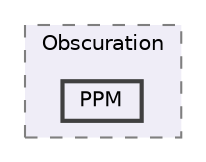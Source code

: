 digraph "C:/Users/Katia/Documents/GitHub/code_base_obscuration/main/Obscuration/PPM"
{
 // LATEX_PDF_SIZE
  bgcolor="transparent";
  edge [fontname=Helvetica,fontsize=10,labelfontname=Helvetica,labelfontsize=10];
  node [fontname=Helvetica,fontsize=10,shape=box,height=0.2,width=0.4];
  compound=true
  subgraph clusterdir_52ee2d411642ed27a32dc8ed1eb79840 {
    graph [ bgcolor="#efedf7", pencolor="grey50", label="Obscuration", fontname=Helvetica,fontsize=10 style="filled,dashed", URL="dir_52ee2d411642ed27a32dc8ed1eb79840.html",tooltip=""]
  dir_8413486b48387c400e1e749373b10b2e [label="PPM", fillcolor="#efedf7", color="grey25", style="filled,bold", URL="dir_8413486b48387c400e1e749373b10b2e.html",tooltip=""];
  }
}
